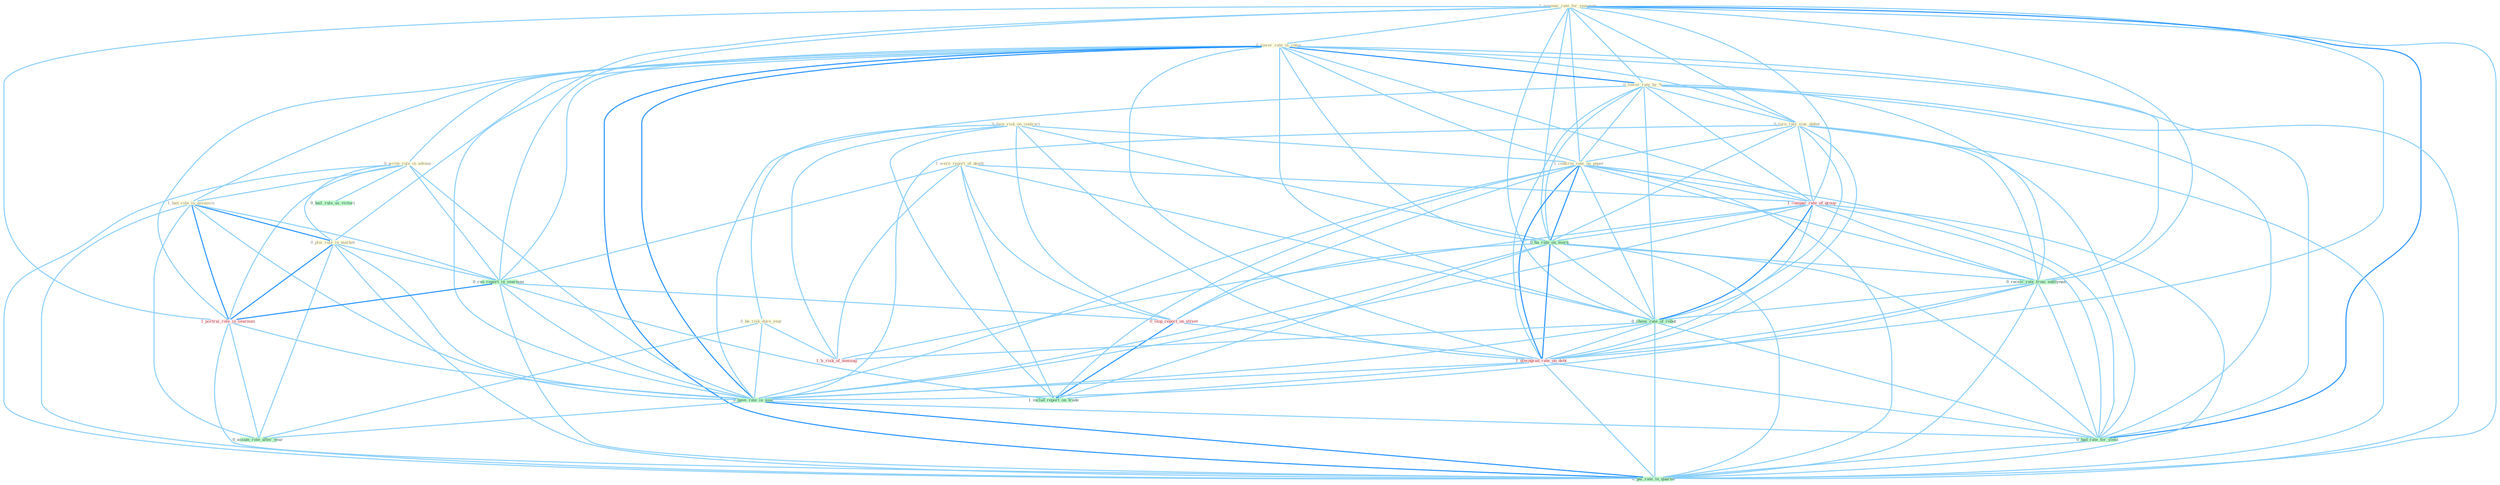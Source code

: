 Graph G{ 
    node
    [shape=polygon,style=filled,width=.5,height=.06,color="#BDFCC9",fixedsize=true,fontsize=4,
    fontcolor="#2f4f4f"];
    {node
    [color="#ffffe0", fontcolor="#8b7d6b"] "0_face_risk_on_contract " "1_announc_rate_for_yearnum " "0_be_risk_dure_year " "0_lower_rate_in_come " "0_write_rule_in_advanc " "1_ban_role_in_assassin " "0_lower_rate_by_% " "0_turn_rate_sinc_debut " "0_plai_role_in_market " "1_confirm_rate_on_paper " "1_were_report_of_death "}
{node [color="#fff0f5", fontcolor="#b22222"] "1_compar_rate_of_group " "0_stop_report_on_street " "1_downgrad_rate_on_debt " "1_'s_risk_of_messag " "1_portrai_role_in_yearnum "}
edge [color="#B0E2FF"];

	"0_face_risk_on_contract " -- "0_be_risk_dure_year " [w="1", color="#87cefa" ];
	"0_face_risk_on_contract " -- "1_confirm_rate_on_paper " [w="1", color="#87cefa" ];
	"0_face_risk_on_contract " -- "0_ha_rate_on_morn " [w="1", color="#87cefa" ];
	"0_face_risk_on_contract " -- "0_stop_report_on_street " [w="1", color="#87cefa" ];
	"0_face_risk_on_contract " -- "1_downgrad_rate_on_debt " [w="1", color="#87cefa" ];
	"0_face_risk_on_contract " -- "1_'s_risk_of_messag " [w="1", color="#87cefa" ];
	"0_face_risk_on_contract " -- "1_includ_report_on_trade " [w="1", color="#87cefa" ];
	"1_announc_rate_for_yearnum " -- "0_lower_rate_in_come " [w="1", color="#87cefa" ];
	"1_announc_rate_for_yearnum " -- "0_lower_rate_by_% " [w="1", color="#87cefa" ];
	"1_announc_rate_for_yearnum " -- "0_turn_rate_sinc_debut " [w="1", color="#87cefa" ];
	"1_announc_rate_for_yearnum " -- "1_confirm_rate_on_paper " [w="1", color="#87cefa" ];
	"1_announc_rate_for_yearnum " -- "1_compar_rate_of_group " [w="1", color="#87cefa" ];
	"1_announc_rate_for_yearnum " -- "0_ran_report_in_yearnum " [w="1", color="#87cefa" ];
	"1_announc_rate_for_yearnum " -- "0_ha_rate_on_morn " [w="1", color="#87cefa" ];
	"1_announc_rate_for_yearnum " -- "0_receiv_rate_from_entitynam " [w="1", color="#87cefa" ];
	"1_announc_rate_for_yearnum " -- "0_choos_rate_of_rebat " [w="1", color="#87cefa" ];
	"1_announc_rate_for_yearnum " -- "1_downgrad_rate_on_debt " [w="1", color="#87cefa" ];
	"1_announc_rate_for_yearnum " -- "1_portrai_role_in_yearnum " [w="1", color="#87cefa" ];
	"1_announc_rate_for_yearnum " -- "0_have_rate_in_year " [w="1", color="#87cefa" ];
	"1_announc_rate_for_yearnum " -- "0_had_rate_for_yield " [w="2", color="#1e90ff" , len=0.8];
	"1_announc_rate_for_yearnum " -- "0_pai_rate_in_quarter " [w="1", color="#87cefa" ];
	"0_be_risk_dure_year " -- "1_'s_risk_of_messag " [w="1", color="#87cefa" ];
	"0_be_risk_dure_year " -- "0_have_rate_in_year " [w="1", color="#87cefa" ];
	"0_be_risk_dure_year " -- "0_assum_role_after_year " [w="1", color="#87cefa" ];
	"0_lower_rate_in_come " -- "0_write_rule_in_advanc " [w="1", color="#87cefa" ];
	"0_lower_rate_in_come " -- "1_ban_role_in_assassin " [w="1", color="#87cefa" ];
	"0_lower_rate_in_come " -- "0_lower_rate_by_% " [w="2", color="#1e90ff" , len=0.8];
	"0_lower_rate_in_come " -- "0_turn_rate_sinc_debut " [w="1", color="#87cefa" ];
	"0_lower_rate_in_come " -- "0_plai_role_in_market " [w="1", color="#87cefa" ];
	"0_lower_rate_in_come " -- "1_confirm_rate_on_paper " [w="1", color="#87cefa" ];
	"0_lower_rate_in_come " -- "1_compar_rate_of_group " [w="1", color="#87cefa" ];
	"0_lower_rate_in_come " -- "0_ran_report_in_yearnum " [w="1", color="#87cefa" ];
	"0_lower_rate_in_come " -- "0_ha_rate_on_morn " [w="1", color="#87cefa" ];
	"0_lower_rate_in_come " -- "0_receiv_rate_from_entitynam " [w="1", color="#87cefa" ];
	"0_lower_rate_in_come " -- "0_choos_rate_of_rebat " [w="1", color="#87cefa" ];
	"0_lower_rate_in_come " -- "1_downgrad_rate_on_debt " [w="1", color="#87cefa" ];
	"0_lower_rate_in_come " -- "1_portrai_role_in_yearnum " [w="1", color="#87cefa" ];
	"0_lower_rate_in_come " -- "0_have_rate_in_year " [w="2", color="#1e90ff" , len=0.8];
	"0_lower_rate_in_come " -- "0_had_rate_for_yield " [w="1", color="#87cefa" ];
	"0_lower_rate_in_come " -- "0_pai_rate_in_quarter " [w="2", color="#1e90ff" , len=0.8];
	"0_write_rule_in_advanc " -- "1_ban_role_in_assassin " [w="1", color="#87cefa" ];
	"0_write_rule_in_advanc " -- "0_plai_role_in_market " [w="1", color="#87cefa" ];
	"0_write_rule_in_advanc " -- "0_ran_report_in_yearnum " [w="1", color="#87cefa" ];
	"0_write_rule_in_advanc " -- "1_portrai_role_in_yearnum " [w="1", color="#87cefa" ];
	"0_write_rule_in_advanc " -- "0_have_rate_in_year " [w="1", color="#87cefa" ];
	"0_write_rule_in_advanc " -- "0_hail_rule_as_victori " [w="1", color="#87cefa" ];
	"0_write_rule_in_advanc " -- "0_pai_rate_in_quarter " [w="1", color="#87cefa" ];
	"1_ban_role_in_assassin " -- "0_plai_role_in_market " [w="2", color="#1e90ff" , len=0.8];
	"1_ban_role_in_assassin " -- "0_ran_report_in_yearnum " [w="1", color="#87cefa" ];
	"1_ban_role_in_assassin " -- "1_portrai_role_in_yearnum " [w="2", color="#1e90ff" , len=0.8];
	"1_ban_role_in_assassin " -- "0_have_rate_in_year " [w="1", color="#87cefa" ];
	"1_ban_role_in_assassin " -- "0_assum_role_after_year " [w="1", color="#87cefa" ];
	"1_ban_role_in_assassin " -- "0_pai_rate_in_quarter " [w="1", color="#87cefa" ];
	"0_lower_rate_by_% " -- "0_turn_rate_sinc_debut " [w="1", color="#87cefa" ];
	"0_lower_rate_by_% " -- "1_confirm_rate_on_paper " [w="1", color="#87cefa" ];
	"0_lower_rate_by_% " -- "1_compar_rate_of_group " [w="1", color="#87cefa" ];
	"0_lower_rate_by_% " -- "0_ha_rate_on_morn " [w="1", color="#87cefa" ];
	"0_lower_rate_by_% " -- "0_receiv_rate_from_entitynam " [w="1", color="#87cefa" ];
	"0_lower_rate_by_% " -- "0_choos_rate_of_rebat " [w="1", color="#87cefa" ];
	"0_lower_rate_by_% " -- "1_downgrad_rate_on_debt " [w="1", color="#87cefa" ];
	"0_lower_rate_by_% " -- "0_have_rate_in_year " [w="1", color="#87cefa" ];
	"0_lower_rate_by_% " -- "0_had_rate_for_yield " [w="1", color="#87cefa" ];
	"0_lower_rate_by_% " -- "0_pai_rate_in_quarter " [w="1", color="#87cefa" ];
	"0_turn_rate_sinc_debut " -- "1_confirm_rate_on_paper " [w="1", color="#87cefa" ];
	"0_turn_rate_sinc_debut " -- "1_compar_rate_of_group " [w="1", color="#87cefa" ];
	"0_turn_rate_sinc_debut " -- "0_ha_rate_on_morn " [w="1", color="#87cefa" ];
	"0_turn_rate_sinc_debut " -- "0_receiv_rate_from_entitynam " [w="1", color="#87cefa" ];
	"0_turn_rate_sinc_debut " -- "0_choos_rate_of_rebat " [w="1", color="#87cefa" ];
	"0_turn_rate_sinc_debut " -- "1_downgrad_rate_on_debt " [w="1", color="#87cefa" ];
	"0_turn_rate_sinc_debut " -- "0_have_rate_in_year " [w="1", color="#87cefa" ];
	"0_turn_rate_sinc_debut " -- "0_had_rate_for_yield " [w="1", color="#87cefa" ];
	"0_turn_rate_sinc_debut " -- "0_pai_rate_in_quarter " [w="1", color="#87cefa" ];
	"0_plai_role_in_market " -- "0_ran_report_in_yearnum " [w="1", color="#87cefa" ];
	"0_plai_role_in_market " -- "1_portrai_role_in_yearnum " [w="2", color="#1e90ff" , len=0.8];
	"0_plai_role_in_market " -- "0_have_rate_in_year " [w="1", color="#87cefa" ];
	"0_plai_role_in_market " -- "0_assum_role_after_year " [w="1", color="#87cefa" ];
	"0_plai_role_in_market " -- "0_pai_rate_in_quarter " [w="1", color="#87cefa" ];
	"1_confirm_rate_on_paper " -- "1_compar_rate_of_group " [w="1", color="#87cefa" ];
	"1_confirm_rate_on_paper " -- "0_ha_rate_on_morn " [w="2", color="#1e90ff" , len=0.8];
	"1_confirm_rate_on_paper " -- "0_receiv_rate_from_entitynam " [w="1", color="#87cefa" ];
	"1_confirm_rate_on_paper " -- "0_stop_report_on_street " [w="1", color="#87cefa" ];
	"1_confirm_rate_on_paper " -- "0_choos_rate_of_rebat " [w="1", color="#87cefa" ];
	"1_confirm_rate_on_paper " -- "1_downgrad_rate_on_debt " [w="2", color="#1e90ff" , len=0.8];
	"1_confirm_rate_on_paper " -- "0_have_rate_in_year " [w="1", color="#87cefa" ];
	"1_confirm_rate_on_paper " -- "1_includ_report_on_trade " [w="1", color="#87cefa" ];
	"1_confirm_rate_on_paper " -- "0_had_rate_for_yield " [w="1", color="#87cefa" ];
	"1_confirm_rate_on_paper " -- "0_pai_rate_in_quarter " [w="1", color="#87cefa" ];
	"1_were_report_of_death " -- "1_compar_rate_of_group " [w="1", color="#87cefa" ];
	"1_were_report_of_death " -- "0_ran_report_in_yearnum " [w="1", color="#87cefa" ];
	"1_were_report_of_death " -- "0_stop_report_on_street " [w="1", color="#87cefa" ];
	"1_were_report_of_death " -- "0_choos_rate_of_rebat " [w="1", color="#87cefa" ];
	"1_were_report_of_death " -- "1_'s_risk_of_messag " [w="1", color="#87cefa" ];
	"1_were_report_of_death " -- "1_includ_report_on_trade " [w="1", color="#87cefa" ];
	"1_compar_rate_of_group " -- "0_ha_rate_on_morn " [w="1", color="#87cefa" ];
	"1_compar_rate_of_group " -- "0_receiv_rate_from_entitynam " [w="1", color="#87cefa" ];
	"1_compar_rate_of_group " -- "0_choos_rate_of_rebat " [w="2", color="#1e90ff" , len=0.8];
	"1_compar_rate_of_group " -- "1_downgrad_rate_on_debt " [w="1", color="#87cefa" ];
	"1_compar_rate_of_group " -- "1_'s_risk_of_messag " [w="1", color="#87cefa" ];
	"1_compar_rate_of_group " -- "0_have_rate_in_year " [w="1", color="#87cefa" ];
	"1_compar_rate_of_group " -- "0_had_rate_for_yield " [w="1", color="#87cefa" ];
	"1_compar_rate_of_group " -- "0_pai_rate_in_quarter " [w="1", color="#87cefa" ];
	"0_ran_report_in_yearnum " -- "0_stop_report_on_street " [w="1", color="#87cefa" ];
	"0_ran_report_in_yearnum " -- "1_portrai_role_in_yearnum " [w="2", color="#1e90ff" , len=0.8];
	"0_ran_report_in_yearnum " -- "0_have_rate_in_year " [w="1", color="#87cefa" ];
	"0_ran_report_in_yearnum " -- "1_includ_report_on_trade " [w="1", color="#87cefa" ];
	"0_ran_report_in_yearnum " -- "0_pai_rate_in_quarter " [w="1", color="#87cefa" ];
	"0_ha_rate_on_morn " -- "0_receiv_rate_from_entitynam " [w="1", color="#87cefa" ];
	"0_ha_rate_on_morn " -- "0_stop_report_on_street " [w="1", color="#87cefa" ];
	"0_ha_rate_on_morn " -- "0_choos_rate_of_rebat " [w="1", color="#87cefa" ];
	"0_ha_rate_on_morn " -- "1_downgrad_rate_on_debt " [w="2", color="#1e90ff" , len=0.8];
	"0_ha_rate_on_morn " -- "0_have_rate_in_year " [w="1", color="#87cefa" ];
	"0_ha_rate_on_morn " -- "1_includ_report_on_trade " [w="1", color="#87cefa" ];
	"0_ha_rate_on_morn " -- "0_had_rate_for_yield " [w="1", color="#87cefa" ];
	"0_ha_rate_on_morn " -- "0_pai_rate_in_quarter " [w="1", color="#87cefa" ];
	"0_receiv_rate_from_entitynam " -- "0_choos_rate_of_rebat " [w="1", color="#87cefa" ];
	"0_receiv_rate_from_entitynam " -- "1_downgrad_rate_on_debt " [w="1", color="#87cefa" ];
	"0_receiv_rate_from_entitynam " -- "0_have_rate_in_year " [w="1", color="#87cefa" ];
	"0_receiv_rate_from_entitynam " -- "0_had_rate_for_yield " [w="1", color="#87cefa" ];
	"0_receiv_rate_from_entitynam " -- "0_pai_rate_in_quarter " [w="1", color="#87cefa" ];
	"0_stop_report_on_street " -- "1_downgrad_rate_on_debt " [w="1", color="#87cefa" ];
	"0_stop_report_on_street " -- "1_includ_report_on_trade " [w="2", color="#1e90ff" , len=0.8];
	"0_choos_rate_of_rebat " -- "1_downgrad_rate_on_debt " [w="1", color="#87cefa" ];
	"0_choos_rate_of_rebat " -- "1_'s_risk_of_messag " [w="1", color="#87cefa" ];
	"0_choos_rate_of_rebat " -- "0_have_rate_in_year " [w="1", color="#87cefa" ];
	"0_choos_rate_of_rebat " -- "0_had_rate_for_yield " [w="1", color="#87cefa" ];
	"0_choos_rate_of_rebat " -- "0_pai_rate_in_quarter " [w="1", color="#87cefa" ];
	"1_downgrad_rate_on_debt " -- "0_have_rate_in_year " [w="1", color="#87cefa" ];
	"1_downgrad_rate_on_debt " -- "1_includ_report_on_trade " [w="1", color="#87cefa" ];
	"1_downgrad_rate_on_debt " -- "0_had_rate_for_yield " [w="1", color="#87cefa" ];
	"1_downgrad_rate_on_debt " -- "0_pai_rate_in_quarter " [w="1", color="#87cefa" ];
	"1_portrai_role_in_yearnum " -- "0_have_rate_in_year " [w="1", color="#87cefa" ];
	"1_portrai_role_in_yearnum " -- "0_assum_role_after_year " [w="1", color="#87cefa" ];
	"1_portrai_role_in_yearnum " -- "0_pai_rate_in_quarter " [w="1", color="#87cefa" ];
	"0_have_rate_in_year " -- "0_assum_role_after_year " [w="1", color="#87cefa" ];
	"0_have_rate_in_year " -- "0_had_rate_for_yield " [w="1", color="#87cefa" ];
	"0_have_rate_in_year " -- "0_pai_rate_in_quarter " [w="2", color="#1e90ff" , len=0.8];
	"0_had_rate_for_yield " -- "0_pai_rate_in_quarter " [w="1", color="#87cefa" ];
}
